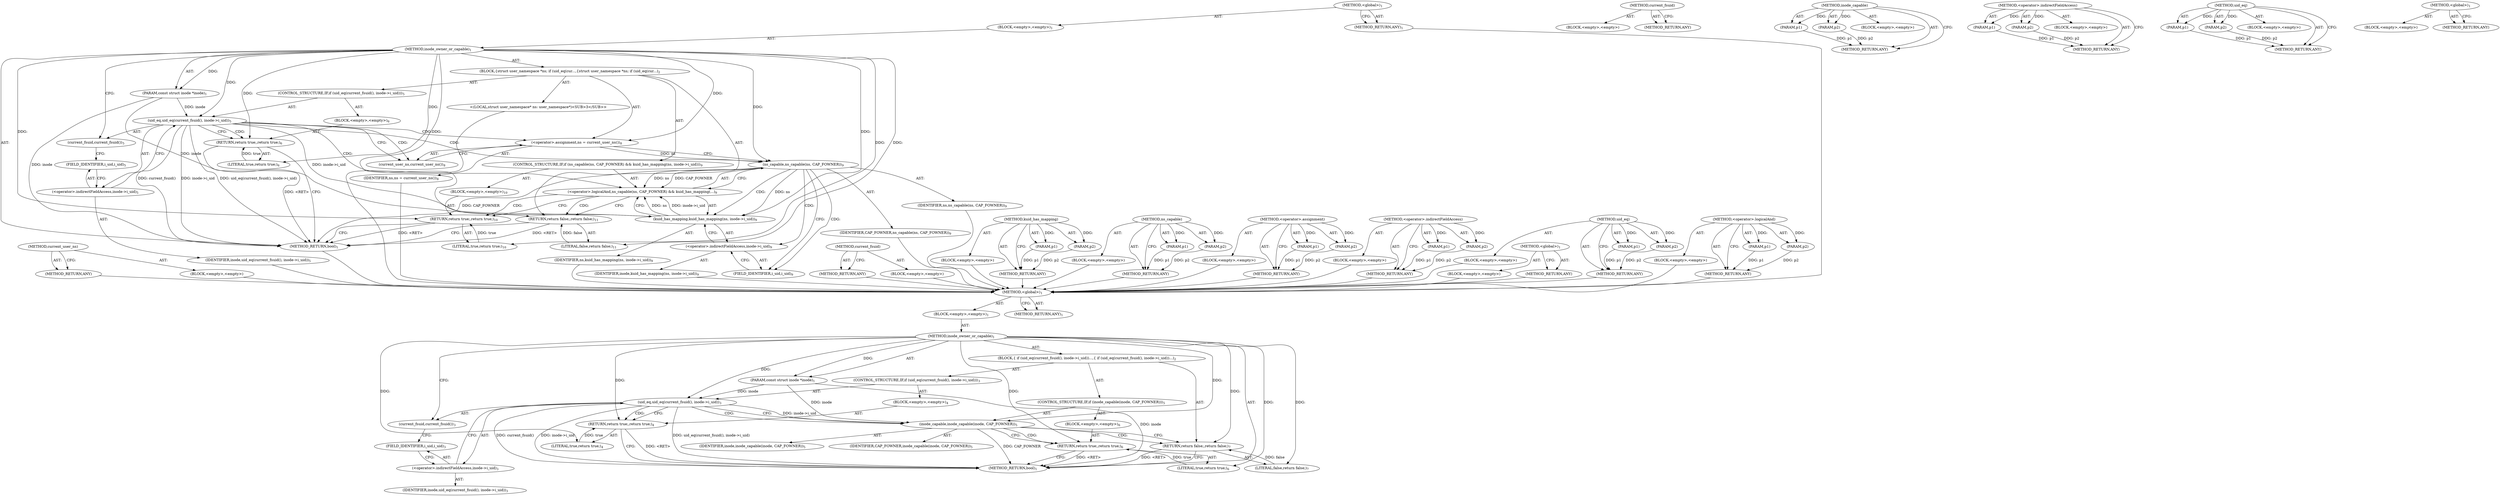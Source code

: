 digraph "&lt;operator&gt;.logicalAnd" {
vulnerable_6 [label=<(METHOD,&lt;global&gt;)<SUB>1</SUB>>];
vulnerable_7 [label=<(BLOCK,&lt;empty&gt;,&lt;empty&gt;)<SUB>1</SUB>>];
vulnerable_8 [label=<(METHOD,inode_owner_or_capable)<SUB>1</SUB>>];
vulnerable_9 [label=<(PARAM,const struct inode *inode)<SUB>1</SUB>>];
vulnerable_10 [label=<(BLOCK,{
 	if (uid_eq(current_fsuid(), inode-&gt;i_uid))
...,{
 	if (uid_eq(current_fsuid(), inode-&gt;i_uid))
...)<SUB>2</SUB>>];
vulnerable_11 [label=<(CONTROL_STRUCTURE,IF,if (uid_eq(current_fsuid(), inode-&gt;i_uid)))<SUB>3</SUB>>];
vulnerable_12 [label=<(uid_eq,uid_eq(current_fsuid(), inode-&gt;i_uid))<SUB>3</SUB>>];
vulnerable_13 [label=<(current_fsuid,current_fsuid())<SUB>3</SUB>>];
vulnerable_14 [label=<(&lt;operator&gt;.indirectFieldAccess,inode-&gt;i_uid)<SUB>3</SUB>>];
vulnerable_15 [label=<(IDENTIFIER,inode,uid_eq(current_fsuid(), inode-&gt;i_uid))<SUB>3</SUB>>];
vulnerable_16 [label=<(FIELD_IDENTIFIER,i_uid,i_uid)<SUB>3</SUB>>];
vulnerable_17 [label=<(BLOCK,&lt;empty&gt;,&lt;empty&gt;)<SUB>4</SUB>>];
vulnerable_18 [label=<(RETURN,return true;,return true;)<SUB>4</SUB>>];
vulnerable_19 [label=<(LITERAL,true,return true;)<SUB>4</SUB>>];
vulnerable_20 [label=<(CONTROL_STRUCTURE,IF,if (inode_capable(inode, CAP_FOWNER)))<SUB>5</SUB>>];
vulnerable_21 [label=<(inode_capable,inode_capable(inode, CAP_FOWNER))<SUB>5</SUB>>];
vulnerable_22 [label=<(IDENTIFIER,inode,inode_capable(inode, CAP_FOWNER))<SUB>5</SUB>>];
vulnerable_23 [label=<(IDENTIFIER,CAP_FOWNER,inode_capable(inode, CAP_FOWNER))<SUB>5</SUB>>];
vulnerable_24 [label=<(BLOCK,&lt;empty&gt;,&lt;empty&gt;)<SUB>6</SUB>>];
vulnerable_25 [label=<(RETURN,return true;,return true;)<SUB>6</SUB>>];
vulnerable_26 [label=<(LITERAL,true,return true;)<SUB>6</SUB>>];
vulnerable_27 [label=<(RETURN,return false;,return false;)<SUB>7</SUB>>];
vulnerable_28 [label=<(LITERAL,false,return false;)<SUB>7</SUB>>];
vulnerable_29 [label=<(METHOD_RETURN,bool)<SUB>1</SUB>>];
vulnerable_31 [label=<(METHOD_RETURN,ANY)<SUB>1</SUB>>];
vulnerable_53 [label=<(METHOD,current_fsuid)>];
vulnerable_54 [label=<(BLOCK,&lt;empty&gt;,&lt;empty&gt;)>];
vulnerable_55 [label=<(METHOD_RETURN,ANY)>];
vulnerable_61 [label=<(METHOD,inode_capable)>];
vulnerable_62 [label=<(PARAM,p1)>];
vulnerable_63 [label=<(PARAM,p2)>];
vulnerable_64 [label=<(BLOCK,&lt;empty&gt;,&lt;empty&gt;)>];
vulnerable_65 [label=<(METHOD_RETURN,ANY)>];
vulnerable_56 [label=<(METHOD,&lt;operator&gt;.indirectFieldAccess)>];
vulnerable_57 [label=<(PARAM,p1)>];
vulnerable_58 [label=<(PARAM,p2)>];
vulnerable_59 [label=<(BLOCK,&lt;empty&gt;,&lt;empty&gt;)>];
vulnerable_60 [label=<(METHOD_RETURN,ANY)>];
vulnerable_48 [label=<(METHOD,uid_eq)>];
vulnerable_49 [label=<(PARAM,p1)>];
vulnerable_50 [label=<(PARAM,p2)>];
vulnerable_51 [label=<(BLOCK,&lt;empty&gt;,&lt;empty&gt;)>];
vulnerable_52 [label=<(METHOD_RETURN,ANY)>];
vulnerable_42 [label=<(METHOD,&lt;global&gt;)<SUB>1</SUB>>];
vulnerable_43 [label=<(BLOCK,&lt;empty&gt;,&lt;empty&gt;)>];
vulnerable_44 [label=<(METHOD_RETURN,ANY)>];
fixed_78 [label=<(METHOD,current_user_ns)>];
fixed_79 [label=<(BLOCK,&lt;empty&gt;,&lt;empty&gt;)>];
fixed_80 [label=<(METHOD_RETURN,ANY)>];
fixed_6 [label=<(METHOD,&lt;global&gt;)<SUB>1</SUB>>];
fixed_7 [label=<(BLOCK,&lt;empty&gt;,&lt;empty&gt;)<SUB>1</SUB>>];
fixed_8 [label=<(METHOD,inode_owner_or_capable)<SUB>1</SUB>>];
fixed_9 [label=<(PARAM,const struct inode *inode)<SUB>1</SUB>>];
fixed_10 [label=<(BLOCK,{
	struct user_namespace *ns;

 	if (uid_eq(cur...,{
	struct user_namespace *ns;

 	if (uid_eq(cur...)<SUB>2</SUB>>];
fixed_11 [label="<(LOCAL,struct user_namespace* ns: user_namespace*)<SUB>3</SUB>>"];
fixed_12 [label=<(CONTROL_STRUCTURE,IF,if (uid_eq(current_fsuid(), inode-&gt;i_uid)))<SUB>5</SUB>>];
fixed_13 [label=<(uid_eq,uid_eq(current_fsuid(), inode-&gt;i_uid))<SUB>5</SUB>>];
fixed_14 [label=<(current_fsuid,current_fsuid())<SUB>5</SUB>>];
fixed_15 [label=<(&lt;operator&gt;.indirectFieldAccess,inode-&gt;i_uid)<SUB>5</SUB>>];
fixed_16 [label=<(IDENTIFIER,inode,uid_eq(current_fsuid(), inode-&gt;i_uid))<SUB>5</SUB>>];
fixed_17 [label=<(FIELD_IDENTIFIER,i_uid,i_uid)<SUB>5</SUB>>];
fixed_18 [label=<(BLOCK,&lt;empty&gt;,&lt;empty&gt;)<SUB>6</SUB>>];
fixed_19 [label=<(RETURN,return true;,return true;)<SUB>6</SUB>>];
fixed_20 [label=<(LITERAL,true,return true;)<SUB>6</SUB>>];
fixed_21 [label=<(&lt;operator&gt;.assignment,ns = current_user_ns())<SUB>8</SUB>>];
fixed_22 [label=<(IDENTIFIER,ns,ns = current_user_ns())<SUB>8</SUB>>];
fixed_23 [label=<(current_user_ns,current_user_ns())<SUB>8</SUB>>];
fixed_24 [label=<(CONTROL_STRUCTURE,IF,if (ns_capable(ns, CAP_FOWNER) &amp;&amp; kuid_has_mapping(ns, inode-&gt;i_uid)))<SUB>9</SUB>>];
fixed_25 [label=<(&lt;operator&gt;.logicalAnd,ns_capable(ns, CAP_FOWNER) &amp;&amp; kuid_has_mapping(...)<SUB>9</SUB>>];
fixed_26 [label=<(ns_capable,ns_capable(ns, CAP_FOWNER))<SUB>9</SUB>>];
fixed_27 [label=<(IDENTIFIER,ns,ns_capable(ns, CAP_FOWNER))<SUB>9</SUB>>];
fixed_28 [label=<(IDENTIFIER,CAP_FOWNER,ns_capable(ns, CAP_FOWNER))<SUB>9</SUB>>];
fixed_29 [label=<(kuid_has_mapping,kuid_has_mapping(ns, inode-&gt;i_uid))<SUB>9</SUB>>];
fixed_30 [label=<(IDENTIFIER,ns,kuid_has_mapping(ns, inode-&gt;i_uid))<SUB>9</SUB>>];
fixed_31 [label=<(&lt;operator&gt;.indirectFieldAccess,inode-&gt;i_uid)<SUB>9</SUB>>];
fixed_32 [label=<(IDENTIFIER,inode,kuid_has_mapping(ns, inode-&gt;i_uid))<SUB>9</SUB>>];
fixed_33 [label=<(FIELD_IDENTIFIER,i_uid,i_uid)<SUB>9</SUB>>];
fixed_34 [label=<(BLOCK,&lt;empty&gt;,&lt;empty&gt;)<SUB>10</SUB>>];
fixed_35 [label=<(RETURN,return true;,return true;)<SUB>10</SUB>>];
fixed_36 [label=<(LITERAL,true,return true;)<SUB>10</SUB>>];
fixed_37 [label=<(RETURN,return false;,return false;)<SUB>11</SUB>>];
fixed_38 [label=<(LITERAL,false,return false;)<SUB>11</SUB>>];
fixed_39 [label=<(METHOD_RETURN,bool)<SUB>1</SUB>>];
fixed_41 [label=<(METHOD_RETURN,ANY)<SUB>1</SUB>>];
fixed_65 [label=<(METHOD,current_fsuid)>];
fixed_66 [label=<(BLOCK,&lt;empty&gt;,&lt;empty&gt;)>];
fixed_67 [label=<(METHOD_RETURN,ANY)>];
fixed_91 [label=<(METHOD,kuid_has_mapping)>];
fixed_92 [label=<(PARAM,p1)>];
fixed_93 [label=<(PARAM,p2)>];
fixed_94 [label=<(BLOCK,&lt;empty&gt;,&lt;empty&gt;)>];
fixed_95 [label=<(METHOD_RETURN,ANY)>];
fixed_86 [label=<(METHOD,ns_capable)>];
fixed_87 [label=<(PARAM,p1)>];
fixed_88 [label=<(PARAM,p2)>];
fixed_89 [label=<(BLOCK,&lt;empty&gt;,&lt;empty&gt;)>];
fixed_90 [label=<(METHOD_RETURN,ANY)>];
fixed_73 [label=<(METHOD,&lt;operator&gt;.assignment)>];
fixed_74 [label=<(PARAM,p1)>];
fixed_75 [label=<(PARAM,p2)>];
fixed_76 [label=<(BLOCK,&lt;empty&gt;,&lt;empty&gt;)>];
fixed_77 [label=<(METHOD_RETURN,ANY)>];
fixed_68 [label=<(METHOD,&lt;operator&gt;.indirectFieldAccess)>];
fixed_69 [label=<(PARAM,p1)>];
fixed_70 [label=<(PARAM,p2)>];
fixed_71 [label=<(BLOCK,&lt;empty&gt;,&lt;empty&gt;)>];
fixed_72 [label=<(METHOD_RETURN,ANY)>];
fixed_60 [label=<(METHOD,uid_eq)>];
fixed_61 [label=<(PARAM,p1)>];
fixed_62 [label=<(PARAM,p2)>];
fixed_63 [label=<(BLOCK,&lt;empty&gt;,&lt;empty&gt;)>];
fixed_64 [label=<(METHOD_RETURN,ANY)>];
fixed_54 [label=<(METHOD,&lt;global&gt;)<SUB>1</SUB>>];
fixed_55 [label=<(BLOCK,&lt;empty&gt;,&lt;empty&gt;)>];
fixed_56 [label=<(METHOD_RETURN,ANY)>];
fixed_81 [label=<(METHOD,&lt;operator&gt;.logicalAnd)>];
fixed_82 [label=<(PARAM,p1)>];
fixed_83 [label=<(PARAM,p2)>];
fixed_84 [label=<(BLOCK,&lt;empty&gt;,&lt;empty&gt;)>];
fixed_85 [label=<(METHOD_RETURN,ANY)>];
vulnerable_6 -> vulnerable_7  [key=0, label="AST: "];
vulnerable_6 -> vulnerable_31  [key=0, label="AST: "];
vulnerable_6 -> vulnerable_31  [key=1, label="CFG: "];
vulnerable_7 -> vulnerable_8  [key=0, label="AST: "];
vulnerable_8 -> vulnerable_9  [key=0, label="AST: "];
vulnerable_8 -> vulnerable_9  [key=1, label="DDG: "];
vulnerable_8 -> vulnerable_10  [key=0, label="AST: "];
vulnerable_8 -> vulnerable_29  [key=0, label="AST: "];
vulnerable_8 -> vulnerable_13  [key=0, label="CFG: "];
vulnerable_8 -> vulnerable_27  [key=0, label="DDG: "];
vulnerable_8 -> vulnerable_28  [key=0, label="DDG: "];
vulnerable_8 -> vulnerable_12  [key=0, label="DDG: "];
vulnerable_8 -> vulnerable_18  [key=0, label="DDG: "];
vulnerable_8 -> vulnerable_21  [key=0, label="DDG: "];
vulnerable_8 -> vulnerable_25  [key=0, label="DDG: "];
vulnerable_8 -> vulnerable_19  [key=0, label="DDG: "];
vulnerable_8 -> vulnerable_26  [key=0, label="DDG: "];
vulnerable_9 -> vulnerable_29  [key=0, label="DDG: inode"];
vulnerable_9 -> vulnerable_12  [key=0, label="DDG: inode"];
vulnerable_9 -> vulnerable_21  [key=0, label="DDG: inode"];
vulnerable_10 -> vulnerable_11  [key=0, label="AST: "];
vulnerable_10 -> vulnerable_20  [key=0, label="AST: "];
vulnerable_10 -> vulnerable_27  [key=0, label="AST: "];
vulnerable_11 -> vulnerable_12  [key=0, label="AST: "];
vulnerable_11 -> vulnerable_17  [key=0, label="AST: "];
vulnerable_12 -> vulnerable_13  [key=0, label="AST: "];
vulnerable_12 -> vulnerable_14  [key=0, label="AST: "];
vulnerable_12 -> vulnerable_18  [key=0, label="CFG: "];
vulnerable_12 -> vulnerable_18  [key=1, label="CDG: "];
vulnerable_12 -> vulnerable_21  [key=0, label="CFG: "];
vulnerable_12 -> vulnerable_21  [key=1, label="DDG: inode-&gt;i_uid"];
vulnerable_12 -> vulnerable_21  [key=2, label="CDG: "];
vulnerable_12 -> vulnerable_29  [key=0, label="DDG: current_fsuid()"];
vulnerable_12 -> vulnerable_29  [key=1, label="DDG: inode-&gt;i_uid"];
vulnerable_12 -> vulnerable_29  [key=2, label="DDG: uid_eq(current_fsuid(), inode-&gt;i_uid)"];
vulnerable_13 -> vulnerable_16  [key=0, label="CFG: "];
vulnerable_14 -> vulnerable_15  [key=0, label="AST: "];
vulnerable_14 -> vulnerable_16  [key=0, label="AST: "];
vulnerable_14 -> vulnerable_12  [key=0, label="CFG: "];
vulnerable_16 -> vulnerable_14  [key=0, label="CFG: "];
vulnerable_17 -> vulnerable_18  [key=0, label="AST: "];
vulnerable_18 -> vulnerable_19  [key=0, label="AST: "];
vulnerable_18 -> vulnerable_29  [key=0, label="CFG: "];
vulnerable_18 -> vulnerable_29  [key=1, label="DDG: &lt;RET&gt;"];
vulnerable_19 -> vulnerable_18  [key=0, label="DDG: true"];
vulnerable_20 -> vulnerable_21  [key=0, label="AST: "];
vulnerable_20 -> vulnerable_24  [key=0, label="AST: "];
vulnerable_21 -> vulnerable_22  [key=0, label="AST: "];
vulnerable_21 -> vulnerable_23  [key=0, label="AST: "];
vulnerable_21 -> vulnerable_25  [key=0, label="CFG: "];
vulnerable_21 -> vulnerable_25  [key=1, label="CDG: "];
vulnerable_21 -> vulnerable_27  [key=0, label="CFG: "];
vulnerable_21 -> vulnerable_27  [key=1, label="CDG: "];
vulnerable_21 -> vulnerable_29  [key=0, label="DDG: CAP_FOWNER"];
vulnerable_24 -> vulnerable_25  [key=0, label="AST: "];
vulnerable_25 -> vulnerable_26  [key=0, label="AST: "];
vulnerable_25 -> vulnerable_29  [key=0, label="CFG: "];
vulnerable_25 -> vulnerable_29  [key=1, label="DDG: &lt;RET&gt;"];
vulnerable_26 -> vulnerable_25  [key=0, label="DDG: true"];
vulnerable_27 -> vulnerable_28  [key=0, label="AST: "];
vulnerable_27 -> vulnerable_29  [key=0, label="CFG: "];
vulnerable_27 -> vulnerable_29  [key=1, label="DDG: &lt;RET&gt;"];
vulnerable_28 -> vulnerable_27  [key=0, label="DDG: false"];
vulnerable_53 -> vulnerable_54  [key=0, label="AST: "];
vulnerable_53 -> vulnerable_55  [key=0, label="AST: "];
vulnerable_53 -> vulnerable_55  [key=1, label="CFG: "];
vulnerable_61 -> vulnerable_62  [key=0, label="AST: "];
vulnerable_61 -> vulnerable_62  [key=1, label="DDG: "];
vulnerable_61 -> vulnerable_64  [key=0, label="AST: "];
vulnerable_61 -> vulnerable_63  [key=0, label="AST: "];
vulnerable_61 -> vulnerable_63  [key=1, label="DDG: "];
vulnerable_61 -> vulnerable_65  [key=0, label="AST: "];
vulnerable_61 -> vulnerable_65  [key=1, label="CFG: "];
vulnerable_62 -> vulnerable_65  [key=0, label="DDG: p1"];
vulnerable_63 -> vulnerable_65  [key=0, label="DDG: p2"];
vulnerable_56 -> vulnerable_57  [key=0, label="AST: "];
vulnerable_56 -> vulnerable_57  [key=1, label="DDG: "];
vulnerable_56 -> vulnerable_59  [key=0, label="AST: "];
vulnerable_56 -> vulnerable_58  [key=0, label="AST: "];
vulnerable_56 -> vulnerable_58  [key=1, label="DDG: "];
vulnerable_56 -> vulnerable_60  [key=0, label="AST: "];
vulnerable_56 -> vulnerable_60  [key=1, label="CFG: "];
vulnerable_57 -> vulnerable_60  [key=0, label="DDG: p1"];
vulnerable_58 -> vulnerable_60  [key=0, label="DDG: p2"];
vulnerable_48 -> vulnerable_49  [key=0, label="AST: "];
vulnerable_48 -> vulnerable_49  [key=1, label="DDG: "];
vulnerable_48 -> vulnerable_51  [key=0, label="AST: "];
vulnerable_48 -> vulnerable_50  [key=0, label="AST: "];
vulnerable_48 -> vulnerable_50  [key=1, label="DDG: "];
vulnerable_48 -> vulnerable_52  [key=0, label="AST: "];
vulnerable_48 -> vulnerable_52  [key=1, label="CFG: "];
vulnerable_49 -> vulnerable_52  [key=0, label="DDG: p1"];
vulnerable_50 -> vulnerable_52  [key=0, label="DDG: p2"];
vulnerable_42 -> vulnerable_43  [key=0, label="AST: "];
vulnerable_42 -> vulnerable_44  [key=0, label="AST: "];
vulnerable_42 -> vulnerable_44  [key=1, label="CFG: "];
fixed_78 -> fixed_79  [key=0, label="AST: "];
fixed_78 -> fixed_80  [key=0, label="AST: "];
fixed_78 -> fixed_80  [key=1, label="CFG: "];
fixed_79 -> vulnerable_6  [key=0];
fixed_80 -> vulnerable_6  [key=0];
fixed_6 -> fixed_7  [key=0, label="AST: "];
fixed_6 -> fixed_41  [key=0, label="AST: "];
fixed_6 -> fixed_41  [key=1, label="CFG: "];
fixed_7 -> fixed_8  [key=0, label="AST: "];
fixed_8 -> fixed_9  [key=0, label="AST: "];
fixed_8 -> fixed_9  [key=1, label="DDG: "];
fixed_8 -> fixed_10  [key=0, label="AST: "];
fixed_8 -> fixed_39  [key=0, label="AST: "];
fixed_8 -> fixed_14  [key=0, label="CFG: "];
fixed_8 -> fixed_21  [key=0, label="DDG: "];
fixed_8 -> fixed_37  [key=0, label="DDG: "];
fixed_8 -> fixed_38  [key=0, label="DDG: "];
fixed_8 -> fixed_13  [key=0, label="DDG: "];
fixed_8 -> fixed_19  [key=0, label="DDG: "];
fixed_8 -> fixed_35  [key=0, label="DDG: "];
fixed_8 -> fixed_20  [key=0, label="DDG: "];
fixed_8 -> fixed_26  [key=0, label="DDG: "];
fixed_8 -> fixed_29  [key=0, label="DDG: "];
fixed_8 -> fixed_36  [key=0, label="DDG: "];
fixed_9 -> fixed_39  [key=0, label="DDG: inode"];
fixed_9 -> fixed_13  [key=0, label="DDG: inode"];
fixed_9 -> fixed_29  [key=0, label="DDG: inode"];
fixed_10 -> fixed_11  [key=0, label="AST: "];
fixed_10 -> fixed_12  [key=0, label="AST: "];
fixed_10 -> fixed_21  [key=0, label="AST: "];
fixed_10 -> fixed_24  [key=0, label="AST: "];
fixed_10 -> fixed_37  [key=0, label="AST: "];
fixed_11 -> vulnerable_6  [key=0];
fixed_12 -> fixed_13  [key=0, label="AST: "];
fixed_12 -> fixed_18  [key=0, label="AST: "];
fixed_13 -> fixed_14  [key=0, label="AST: "];
fixed_13 -> fixed_15  [key=0, label="AST: "];
fixed_13 -> fixed_19  [key=0, label="CFG: "];
fixed_13 -> fixed_19  [key=1, label="CDG: "];
fixed_13 -> fixed_23  [key=0, label="CFG: "];
fixed_13 -> fixed_23  [key=1, label="CDG: "];
fixed_13 -> fixed_39  [key=0, label="DDG: current_fsuid()"];
fixed_13 -> fixed_39  [key=1, label="DDG: inode-&gt;i_uid"];
fixed_13 -> fixed_39  [key=2, label="DDG: uid_eq(current_fsuid(), inode-&gt;i_uid)"];
fixed_13 -> fixed_29  [key=0, label="DDG: inode-&gt;i_uid"];
fixed_13 -> fixed_21  [key=0, label="CDG: "];
fixed_13 -> fixed_26  [key=0, label="CDG: "];
fixed_13 -> fixed_25  [key=0, label="CDG: "];
fixed_14 -> fixed_17  [key=0, label="CFG: "];
fixed_15 -> fixed_16  [key=0, label="AST: "];
fixed_15 -> fixed_17  [key=0, label="AST: "];
fixed_15 -> fixed_13  [key=0, label="CFG: "];
fixed_16 -> vulnerable_6  [key=0];
fixed_17 -> fixed_15  [key=0, label="CFG: "];
fixed_18 -> fixed_19  [key=0, label="AST: "];
fixed_19 -> fixed_20  [key=0, label="AST: "];
fixed_19 -> fixed_39  [key=0, label="CFG: "];
fixed_19 -> fixed_39  [key=1, label="DDG: &lt;RET&gt;"];
fixed_20 -> fixed_19  [key=0, label="DDG: true"];
fixed_21 -> fixed_22  [key=0, label="AST: "];
fixed_21 -> fixed_23  [key=0, label="AST: "];
fixed_21 -> fixed_26  [key=0, label="CFG: "];
fixed_21 -> fixed_26  [key=1, label="DDG: ns"];
fixed_22 -> vulnerable_6  [key=0];
fixed_23 -> fixed_21  [key=0, label="CFG: "];
fixed_24 -> fixed_25  [key=0, label="AST: "];
fixed_24 -> fixed_34  [key=0, label="AST: "];
fixed_25 -> fixed_26  [key=0, label="AST: "];
fixed_25 -> fixed_29  [key=0, label="AST: "];
fixed_25 -> fixed_35  [key=0, label="CFG: "];
fixed_25 -> fixed_35  [key=1, label="CDG: "];
fixed_25 -> fixed_37  [key=0, label="CFG: "];
fixed_25 -> fixed_37  [key=1, label="CDG: "];
fixed_26 -> fixed_27  [key=0, label="AST: "];
fixed_26 -> fixed_28  [key=0, label="AST: "];
fixed_26 -> fixed_25  [key=0, label="CFG: "];
fixed_26 -> fixed_25  [key=1, label="DDG: ns"];
fixed_26 -> fixed_25  [key=2, label="DDG: CAP_FOWNER"];
fixed_26 -> fixed_33  [key=0, label="CFG: "];
fixed_26 -> fixed_33  [key=1, label="CDG: "];
fixed_26 -> fixed_39  [key=0, label="DDG: CAP_FOWNER"];
fixed_26 -> fixed_29  [key=0, label="DDG: ns"];
fixed_26 -> fixed_29  [key=1, label="CDG: "];
fixed_26 -> fixed_31  [key=0, label="CDG: "];
fixed_27 -> vulnerable_6  [key=0];
fixed_28 -> vulnerable_6  [key=0];
fixed_29 -> fixed_30  [key=0, label="AST: "];
fixed_29 -> fixed_31  [key=0, label="AST: "];
fixed_29 -> fixed_25  [key=0, label="CFG: "];
fixed_29 -> fixed_25  [key=1, label="DDG: ns"];
fixed_29 -> fixed_25  [key=2, label="DDG: inode-&gt;i_uid"];
fixed_30 -> vulnerable_6  [key=0];
fixed_31 -> fixed_32  [key=0, label="AST: "];
fixed_31 -> fixed_33  [key=0, label="AST: "];
fixed_31 -> fixed_29  [key=0, label="CFG: "];
fixed_32 -> vulnerable_6  [key=0];
fixed_33 -> fixed_31  [key=0, label="CFG: "];
fixed_34 -> fixed_35  [key=0, label="AST: "];
fixed_35 -> fixed_36  [key=0, label="AST: "];
fixed_35 -> fixed_39  [key=0, label="CFG: "];
fixed_35 -> fixed_39  [key=1, label="DDG: &lt;RET&gt;"];
fixed_36 -> fixed_35  [key=0, label="DDG: true"];
fixed_37 -> fixed_38  [key=0, label="AST: "];
fixed_37 -> fixed_39  [key=0, label="CFG: "];
fixed_37 -> fixed_39  [key=1, label="DDG: &lt;RET&gt;"];
fixed_38 -> fixed_37  [key=0, label="DDG: false"];
fixed_39 -> vulnerable_6  [key=0];
fixed_41 -> vulnerable_6  [key=0];
fixed_65 -> fixed_66  [key=0, label="AST: "];
fixed_65 -> fixed_67  [key=0, label="AST: "];
fixed_65 -> fixed_67  [key=1, label="CFG: "];
fixed_66 -> vulnerable_6  [key=0];
fixed_67 -> vulnerable_6  [key=0];
fixed_91 -> fixed_92  [key=0, label="AST: "];
fixed_91 -> fixed_92  [key=1, label="DDG: "];
fixed_91 -> fixed_94  [key=0, label="AST: "];
fixed_91 -> fixed_93  [key=0, label="AST: "];
fixed_91 -> fixed_93  [key=1, label="DDG: "];
fixed_91 -> fixed_95  [key=0, label="AST: "];
fixed_91 -> fixed_95  [key=1, label="CFG: "];
fixed_92 -> fixed_95  [key=0, label="DDG: p1"];
fixed_93 -> fixed_95  [key=0, label="DDG: p2"];
fixed_94 -> vulnerable_6  [key=0];
fixed_95 -> vulnerable_6  [key=0];
fixed_86 -> fixed_87  [key=0, label="AST: "];
fixed_86 -> fixed_87  [key=1, label="DDG: "];
fixed_86 -> fixed_89  [key=0, label="AST: "];
fixed_86 -> fixed_88  [key=0, label="AST: "];
fixed_86 -> fixed_88  [key=1, label="DDG: "];
fixed_86 -> fixed_90  [key=0, label="AST: "];
fixed_86 -> fixed_90  [key=1, label="CFG: "];
fixed_87 -> fixed_90  [key=0, label="DDG: p1"];
fixed_88 -> fixed_90  [key=0, label="DDG: p2"];
fixed_89 -> vulnerable_6  [key=0];
fixed_90 -> vulnerable_6  [key=0];
fixed_73 -> fixed_74  [key=0, label="AST: "];
fixed_73 -> fixed_74  [key=1, label="DDG: "];
fixed_73 -> fixed_76  [key=0, label="AST: "];
fixed_73 -> fixed_75  [key=0, label="AST: "];
fixed_73 -> fixed_75  [key=1, label="DDG: "];
fixed_73 -> fixed_77  [key=0, label="AST: "];
fixed_73 -> fixed_77  [key=1, label="CFG: "];
fixed_74 -> fixed_77  [key=0, label="DDG: p1"];
fixed_75 -> fixed_77  [key=0, label="DDG: p2"];
fixed_76 -> vulnerable_6  [key=0];
fixed_77 -> vulnerable_6  [key=0];
fixed_68 -> fixed_69  [key=0, label="AST: "];
fixed_68 -> fixed_69  [key=1, label="DDG: "];
fixed_68 -> fixed_71  [key=0, label="AST: "];
fixed_68 -> fixed_70  [key=0, label="AST: "];
fixed_68 -> fixed_70  [key=1, label="DDG: "];
fixed_68 -> fixed_72  [key=0, label="AST: "];
fixed_68 -> fixed_72  [key=1, label="CFG: "];
fixed_69 -> fixed_72  [key=0, label="DDG: p1"];
fixed_70 -> fixed_72  [key=0, label="DDG: p2"];
fixed_71 -> vulnerable_6  [key=0];
fixed_72 -> vulnerable_6  [key=0];
fixed_60 -> fixed_61  [key=0, label="AST: "];
fixed_60 -> fixed_61  [key=1, label="DDG: "];
fixed_60 -> fixed_63  [key=0, label="AST: "];
fixed_60 -> fixed_62  [key=0, label="AST: "];
fixed_60 -> fixed_62  [key=1, label="DDG: "];
fixed_60 -> fixed_64  [key=0, label="AST: "];
fixed_60 -> fixed_64  [key=1, label="CFG: "];
fixed_61 -> fixed_64  [key=0, label="DDG: p1"];
fixed_62 -> fixed_64  [key=0, label="DDG: p2"];
fixed_63 -> vulnerable_6  [key=0];
fixed_64 -> vulnerable_6  [key=0];
fixed_54 -> fixed_55  [key=0, label="AST: "];
fixed_54 -> fixed_56  [key=0, label="AST: "];
fixed_54 -> fixed_56  [key=1, label="CFG: "];
fixed_55 -> vulnerable_6  [key=0];
fixed_56 -> vulnerable_6  [key=0];
fixed_81 -> fixed_82  [key=0, label="AST: "];
fixed_81 -> fixed_82  [key=1, label="DDG: "];
fixed_81 -> fixed_84  [key=0, label="AST: "];
fixed_81 -> fixed_83  [key=0, label="AST: "];
fixed_81 -> fixed_83  [key=1, label="DDG: "];
fixed_81 -> fixed_85  [key=0, label="AST: "];
fixed_81 -> fixed_85  [key=1, label="CFG: "];
fixed_82 -> fixed_85  [key=0, label="DDG: p1"];
fixed_83 -> fixed_85  [key=0, label="DDG: p2"];
fixed_84 -> vulnerable_6  [key=0];
fixed_85 -> vulnerable_6  [key=0];
}
